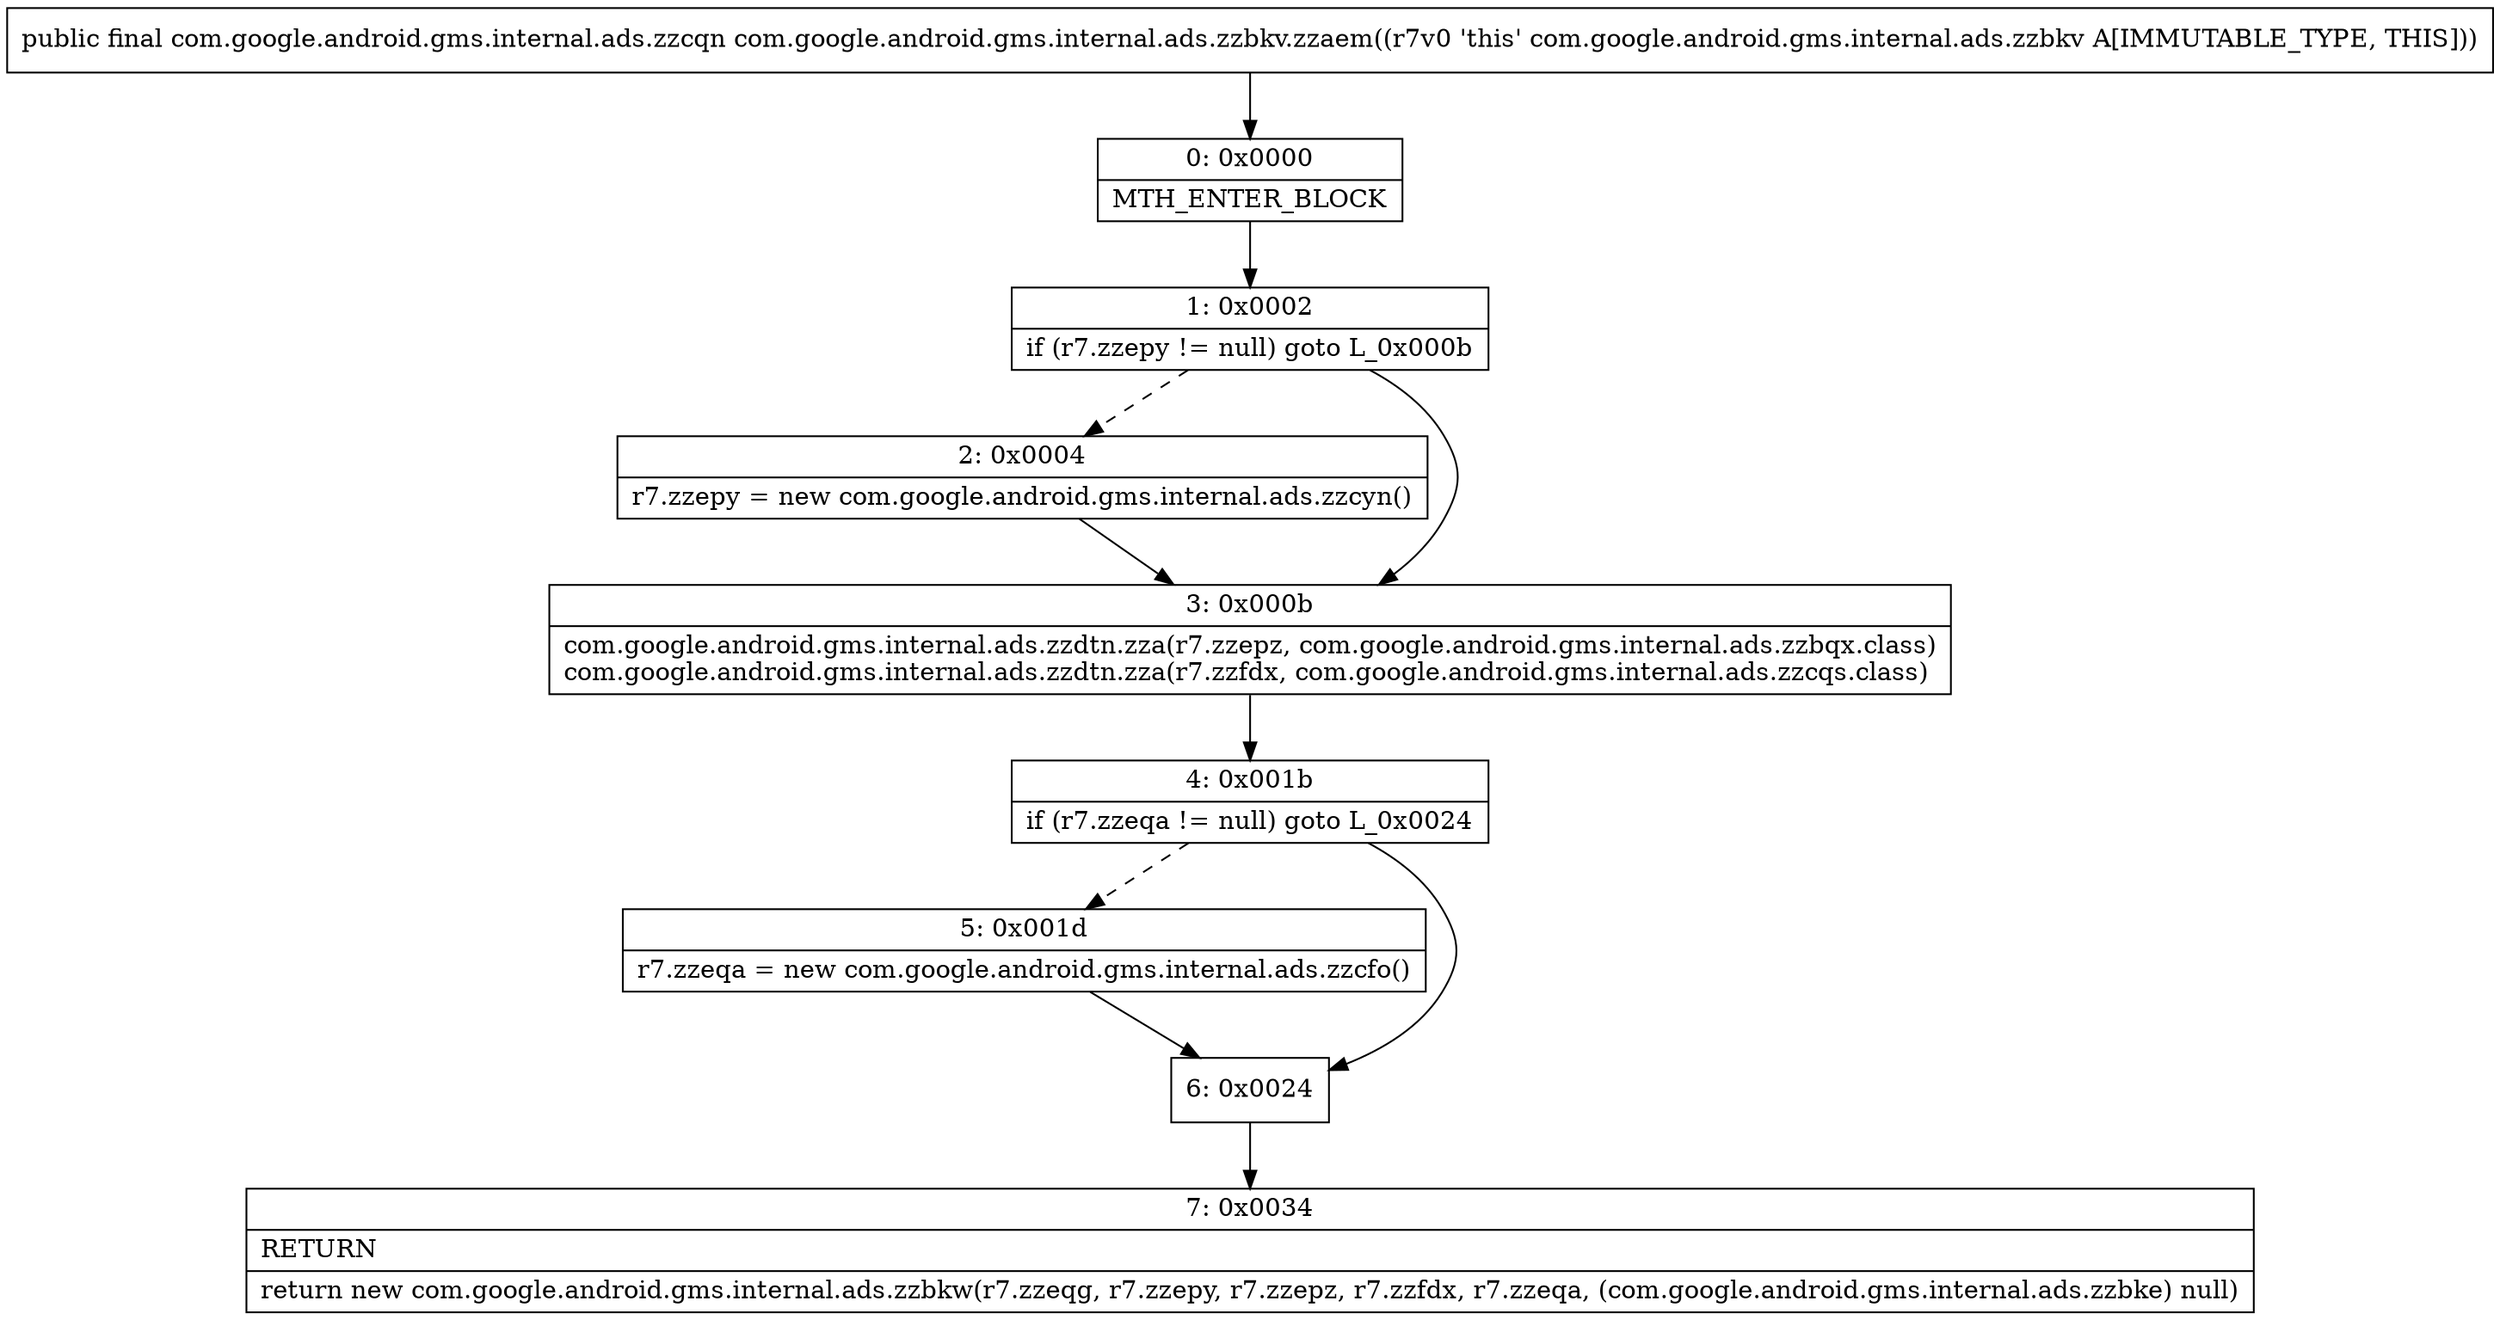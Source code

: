 digraph "CFG forcom.google.android.gms.internal.ads.zzbkv.zzaem()Lcom\/google\/android\/gms\/internal\/ads\/zzcqn;" {
Node_0 [shape=record,label="{0\:\ 0x0000|MTH_ENTER_BLOCK\l}"];
Node_1 [shape=record,label="{1\:\ 0x0002|if (r7.zzepy != null) goto L_0x000b\l}"];
Node_2 [shape=record,label="{2\:\ 0x0004|r7.zzepy = new com.google.android.gms.internal.ads.zzcyn()\l}"];
Node_3 [shape=record,label="{3\:\ 0x000b|com.google.android.gms.internal.ads.zzdtn.zza(r7.zzepz, com.google.android.gms.internal.ads.zzbqx.class)\lcom.google.android.gms.internal.ads.zzdtn.zza(r7.zzfdx, com.google.android.gms.internal.ads.zzcqs.class)\l}"];
Node_4 [shape=record,label="{4\:\ 0x001b|if (r7.zzeqa != null) goto L_0x0024\l}"];
Node_5 [shape=record,label="{5\:\ 0x001d|r7.zzeqa = new com.google.android.gms.internal.ads.zzcfo()\l}"];
Node_6 [shape=record,label="{6\:\ 0x0024}"];
Node_7 [shape=record,label="{7\:\ 0x0034|RETURN\l|return new com.google.android.gms.internal.ads.zzbkw(r7.zzeqg, r7.zzepy, r7.zzepz, r7.zzfdx, r7.zzeqa, (com.google.android.gms.internal.ads.zzbke) null)\l}"];
MethodNode[shape=record,label="{public final com.google.android.gms.internal.ads.zzcqn com.google.android.gms.internal.ads.zzbkv.zzaem((r7v0 'this' com.google.android.gms.internal.ads.zzbkv A[IMMUTABLE_TYPE, THIS])) }"];
MethodNode -> Node_0;
Node_0 -> Node_1;
Node_1 -> Node_2[style=dashed];
Node_1 -> Node_3;
Node_2 -> Node_3;
Node_3 -> Node_4;
Node_4 -> Node_5[style=dashed];
Node_4 -> Node_6;
Node_5 -> Node_6;
Node_6 -> Node_7;
}

